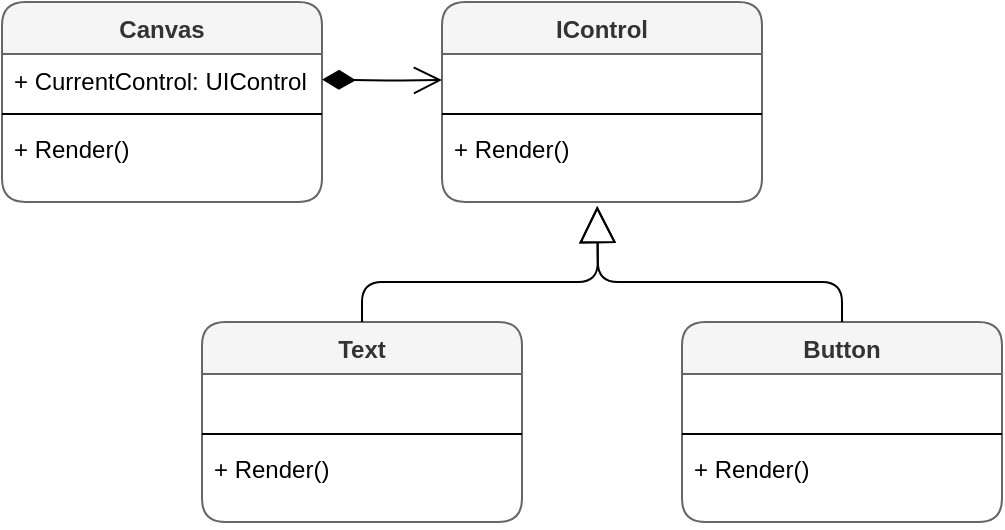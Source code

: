 <mxfile version="14.3.1" type="device"><diagram id="K-7Pa79kuBB4D1aFBp5_" name="Page-1"><mxGraphModel dx="982" dy="507" grid="1" gridSize="10" guides="1" tooltips="1" connect="1" arrows="1" fold="1" page="1" pageScale="1" pageWidth="850" pageHeight="1100" math="0" shadow="0"><root><mxCell id="0"/><mxCell id="1" parent="0"/><mxCell id="tmAQYua4AXrPkEP50Rwr-1" value="Canvas" style="swimlane;fontStyle=1;align=center;verticalAlign=top;childLayout=stackLayout;horizontal=1;startSize=26;horizontalStack=0;resizeParent=1;resizeParentMax=0;resizeLast=0;collapsible=1;marginBottom=0;resizeHeight=1;rounded=1;shadow=0;sketch=0;noLabel=0;portConstraintRotation=0;expand=1;resizable=1;treeFolding=0;pointerEvents=1;deletable=1;autosize=0;container=0;swimlaneFillColor=none;fillColor=#f5f5f5;strokeColor=#666666;fontColor=#333333;" vertex="1" parent="1"><mxGeometry x="40" y="40" width="160" height="100" as="geometry"><mxRectangle x="40" y="40" width="70" height="26" as="alternateBounds"/></mxGeometry></mxCell><mxCell id="tmAQYua4AXrPkEP50Rwr-2" value="+ CurrentControl: UIControl" style="text;strokeColor=none;fillColor=none;align=left;verticalAlign=top;spacingLeft=4;spacingRight=4;overflow=hidden;rotatable=0;points=[[0,0.5],[1,0.5]];portConstraint=eastwest;" vertex="1" parent="tmAQYua4AXrPkEP50Rwr-1"><mxGeometry y="26" width="160" height="26" as="geometry"/></mxCell><mxCell id="tmAQYua4AXrPkEP50Rwr-3" value="" style="line;strokeWidth=1;fillColor=none;align=left;verticalAlign=middle;spacingTop=-1;spacingLeft=3;spacingRight=3;rotatable=0;labelPosition=right;points=[];portConstraint=eastwest;" vertex="1" parent="tmAQYua4AXrPkEP50Rwr-1"><mxGeometry y="52" width="160" height="8" as="geometry"/></mxCell><mxCell id="tmAQYua4AXrPkEP50Rwr-4" value="+ Render()" style="text;strokeColor=none;fillColor=none;align=left;verticalAlign=top;spacingLeft=4;spacingRight=4;overflow=hidden;rotatable=0;points=[[0,0.5],[1,0.5]];portConstraint=eastwest;" vertex="1" parent="tmAQYua4AXrPkEP50Rwr-1"><mxGeometry y="60" width="160" height="40" as="geometry"/></mxCell><mxCell id="tmAQYua4AXrPkEP50Rwr-5" value="IControl" style="swimlane;fontStyle=1;align=center;verticalAlign=top;childLayout=stackLayout;horizontal=1;startSize=26;horizontalStack=0;resizeParent=1;resizeParentMax=0;resizeLast=0;collapsible=1;marginBottom=0;resizeHeight=1;rounded=1;shadow=0;sketch=0;noLabel=0;portConstraintRotation=0;expand=1;resizable=1;treeFolding=0;pointerEvents=1;deletable=1;autosize=0;container=0;swimlaneFillColor=none;fillColor=#f5f5f5;strokeColor=#666666;fontColor=#333333;" vertex="1" parent="1"><mxGeometry x="260" y="40" width="160" height="100" as="geometry"><mxRectangle x="40" y="40" width="70" height="26" as="alternateBounds"/></mxGeometry></mxCell><mxCell id="tmAQYua4AXrPkEP50Rwr-6" value=" " style="text;strokeColor=none;fillColor=none;align=left;verticalAlign=top;spacingLeft=4;spacingRight=4;overflow=hidden;rotatable=0;points=[[0,0.5],[1,0.5]];portConstraint=eastwest;" vertex="1" parent="tmAQYua4AXrPkEP50Rwr-5"><mxGeometry y="26" width="160" height="26" as="geometry"/></mxCell><mxCell id="tmAQYua4AXrPkEP50Rwr-21" value="" style="endArrow=open;html=1;endSize=12;startArrow=diamondThin;startSize=14;startFill=1;edgeStyle=orthogonalEdgeStyle;align=left;verticalAlign=bottom;" edge="1" parent="tmAQYua4AXrPkEP50Rwr-5" target="tmAQYua4AXrPkEP50Rwr-6"><mxGeometry x="-1" y="3" relative="1" as="geometry"><mxPoint x="-60" y="38.76" as="sourcePoint"/><mxPoint x="100" y="38.76" as="targetPoint"/></mxGeometry></mxCell><mxCell id="tmAQYua4AXrPkEP50Rwr-7" value="" style="line;strokeWidth=1;fillColor=none;align=left;verticalAlign=middle;spacingTop=-1;spacingLeft=3;spacingRight=3;rotatable=0;labelPosition=right;points=[];portConstraint=eastwest;" vertex="1" parent="tmAQYua4AXrPkEP50Rwr-5"><mxGeometry y="52" width="160" height="8" as="geometry"/></mxCell><mxCell id="tmAQYua4AXrPkEP50Rwr-8" value="+ Render()" style="text;strokeColor=none;fillColor=none;align=left;verticalAlign=top;spacingLeft=4;spacingRight=4;overflow=hidden;rotatable=0;points=[[0,0.5],[1,0.5]];portConstraint=eastwest;" vertex="1" parent="tmAQYua4AXrPkEP50Rwr-5"><mxGeometry y="60" width="160" height="40" as="geometry"/></mxCell><mxCell id="tmAQYua4AXrPkEP50Rwr-9" value="Text" style="swimlane;fontStyle=1;align=center;verticalAlign=top;childLayout=stackLayout;horizontal=1;startSize=26;horizontalStack=0;resizeParent=1;resizeParentMax=0;resizeLast=0;collapsible=1;marginBottom=0;resizeHeight=1;rounded=1;shadow=0;sketch=0;noLabel=0;portConstraintRotation=0;expand=1;resizable=1;treeFolding=0;pointerEvents=1;deletable=1;autosize=0;container=0;swimlaneFillColor=none;fillColor=#f5f5f5;strokeColor=#666666;fontColor=#333333;" vertex="1" parent="1"><mxGeometry x="140" y="200" width="160" height="100" as="geometry"><mxRectangle x="40" y="40" width="70" height="26" as="alternateBounds"/></mxGeometry></mxCell><mxCell id="tmAQYua4AXrPkEP50Rwr-10" value=" " style="text;strokeColor=none;fillColor=none;align=left;verticalAlign=top;spacingLeft=4;spacingRight=4;overflow=hidden;rotatable=0;points=[[0,0.5],[1,0.5]];portConstraint=eastwest;" vertex="1" parent="tmAQYua4AXrPkEP50Rwr-9"><mxGeometry y="26" width="160" height="26" as="geometry"/></mxCell><mxCell id="tmAQYua4AXrPkEP50Rwr-11" value="" style="line;strokeWidth=1;fillColor=none;align=left;verticalAlign=middle;spacingTop=-1;spacingLeft=3;spacingRight=3;rotatable=0;labelPosition=right;points=[];portConstraint=eastwest;" vertex="1" parent="tmAQYua4AXrPkEP50Rwr-9"><mxGeometry y="52" width="160" height="8" as="geometry"/></mxCell><mxCell id="tmAQYua4AXrPkEP50Rwr-12" value="+ Render()" style="text;strokeColor=none;fillColor=none;align=left;verticalAlign=top;spacingLeft=4;spacingRight=4;overflow=hidden;rotatable=0;points=[[0,0.5],[1,0.5]];portConstraint=eastwest;" vertex="1" parent="tmAQYua4AXrPkEP50Rwr-9"><mxGeometry y="60" width="160" height="40" as="geometry"/></mxCell><mxCell id="tmAQYua4AXrPkEP50Rwr-13" value="Button" style="swimlane;fontStyle=1;align=center;verticalAlign=top;childLayout=stackLayout;horizontal=1;startSize=26;horizontalStack=0;resizeParent=1;resizeParentMax=0;resizeLast=0;collapsible=1;marginBottom=0;resizeHeight=1;rounded=1;shadow=0;sketch=0;noLabel=0;portConstraintRotation=0;expand=1;resizable=1;treeFolding=0;pointerEvents=1;deletable=1;autosize=0;container=0;swimlaneFillColor=none;fillColor=#f5f5f5;strokeColor=#666666;fontColor=#333333;" vertex="1" parent="1"><mxGeometry x="380" y="200" width="160" height="100" as="geometry"><mxRectangle x="40" y="40" width="70" height="26" as="alternateBounds"/></mxGeometry></mxCell><mxCell id="tmAQYua4AXrPkEP50Rwr-14" value=" " style="text;strokeColor=none;fillColor=none;align=left;verticalAlign=top;spacingLeft=4;spacingRight=4;overflow=hidden;rotatable=0;points=[[0,0.5],[1,0.5]];portConstraint=eastwest;" vertex="1" parent="tmAQYua4AXrPkEP50Rwr-13"><mxGeometry y="26" width="160" height="26" as="geometry"/></mxCell><mxCell id="tmAQYua4AXrPkEP50Rwr-15" value="" style="line;strokeWidth=1;fillColor=none;align=left;verticalAlign=middle;spacingTop=-1;spacingLeft=3;spacingRight=3;rotatable=0;labelPosition=right;points=[];portConstraint=eastwest;" vertex="1" parent="tmAQYua4AXrPkEP50Rwr-13"><mxGeometry y="52" width="160" height="8" as="geometry"/></mxCell><mxCell id="tmAQYua4AXrPkEP50Rwr-16" value="+ Render()" style="text;strokeColor=none;fillColor=none;align=left;verticalAlign=top;spacingLeft=4;spacingRight=4;overflow=hidden;rotatable=0;points=[[0,0.5],[1,0.5]];portConstraint=eastwest;" vertex="1" parent="tmAQYua4AXrPkEP50Rwr-13"><mxGeometry y="60" width="160" height="40" as="geometry"/></mxCell><mxCell id="tmAQYua4AXrPkEP50Rwr-17" value="" style="endArrow=block;endSize=16;endFill=0;html=1;entryX=0.485;entryY=1.051;entryDx=0;entryDy=0;entryPerimeter=0;exitX=0.5;exitY=0;exitDx=0;exitDy=0;" edge="1" parent="1" source="tmAQYua4AXrPkEP50Rwr-9" target="tmAQYua4AXrPkEP50Rwr-8"><mxGeometry width="160" relative="1" as="geometry"><mxPoint x="300" y="250" as="sourcePoint"/><mxPoint x="460" y="250" as="targetPoint"/><Array as="points"><mxPoint x="220" y="180"/><mxPoint x="338" y="180"/></Array></mxGeometry></mxCell><mxCell id="tmAQYua4AXrPkEP50Rwr-20" value="" style="endArrow=block;endSize=16;endFill=0;html=1;entryX=0.485;entryY=1.051;entryDx=0;entryDy=0;entryPerimeter=0;exitX=0.5;exitY=0;exitDx=0;exitDy=0;" edge="1" parent="1" source="tmAQYua4AXrPkEP50Rwr-13"><mxGeometry width="160" relative="1" as="geometry"><mxPoint x="220" y="200" as="sourcePoint"/><mxPoint x="337.6" y="142.04" as="targetPoint"/><Array as="points"><mxPoint x="460" y="180"/><mxPoint x="338" y="180"/></Array></mxGeometry></mxCell></root></mxGraphModel></diagram></mxfile>